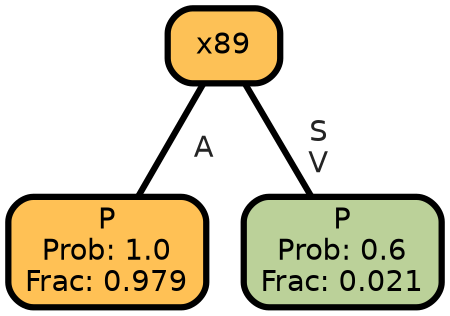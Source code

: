 graph Tree {
node [shape=box, style="filled, rounded",color="black",penwidth="3",fontcolor="black",                 fontname=helvetica] ;
graph [ranksep="0 equally", splines=straight,                 bgcolor=transparent, dpi=200] ;
edge [fontname=helvetica, fontweight=bold,fontcolor=grey14,color=black] ;
0 [label="P
Prob: 1.0
Frac: 0.979", fillcolor="#ffc155"] ;
1 [label="x89", fillcolor="#fdc156"] ;
2 [label="P
Prob: 0.6
Frac: 0.021", fillcolor="#bbd199"] ;
1 -- 0 [label=" A",penwidth=3] ;
1 -- 2 [label=" S\n V",penwidth=3] ;
{rank = same;}}